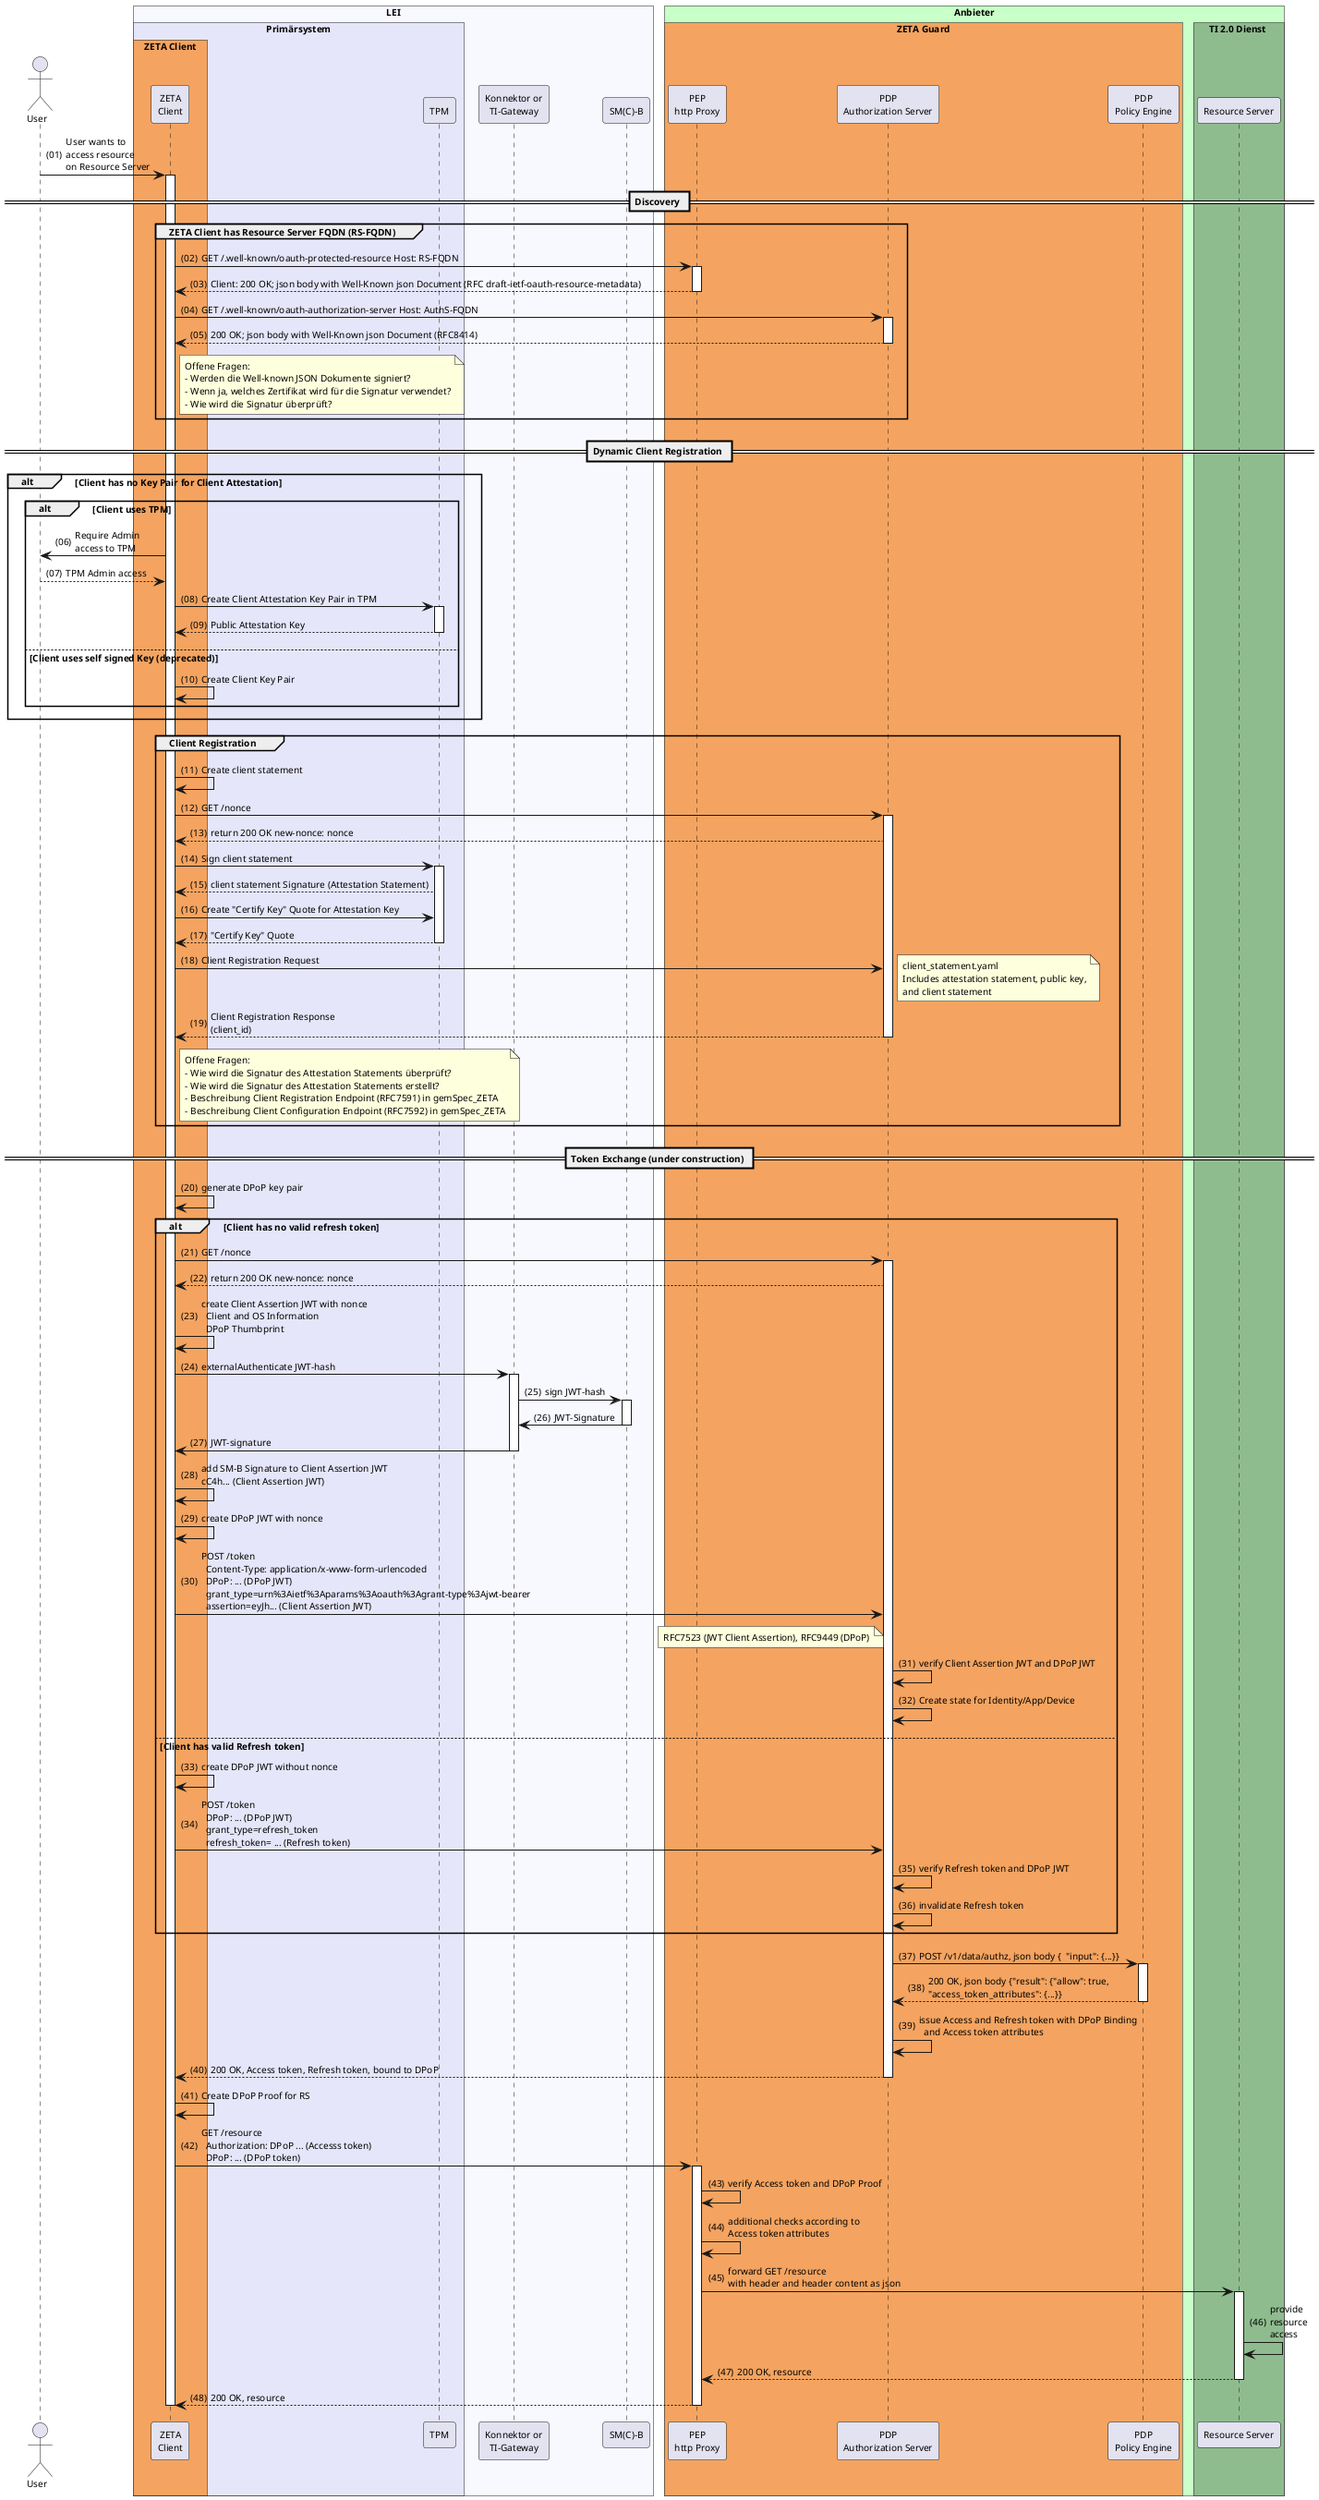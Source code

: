 @startuml "SM-B-Auth-token-exchange"
autonumber "(00)"
skinparam defaultFontSize 10
skinparam defaultFontName Helvetica
skinparam DefaultMonospacedFontName Courier
skinparam lengthAdjust none

!pragma teoz true

Actor User
box "LEI" #GhostWhite
  box "Primärsystem" #Lavender
    box "ZETA Client" #SandyBrown
      participant Client as "ZETA\nClient"
    end box
    participant TPM as "TPM"
  end box
  participant Konnektor as "Konnektor or\nTI-Gateway"
  participant SMB as "SM(C)-B"
end box

box "Anbieter" #TECHNOLOGY
  box "ZETA Guard" #SandyBrown
    participant HP as "PEP\nhttp Proxy"
    participant AuthS as "PDP\nAuthorization Server" 
    participant PE as "PDP\nPolicy Engine"
  end box
    box TI 2.0 Dienst #DarkSeaGreen
      participant RS as "Resource Server"
    end box
end box

User -> Client: User wants to\naccess resource\non Resource Server
activate Client

== Discovery ==
group ZETA Client has Resource Server FQDN (RS-FQDN)
  Client -> HP: GET /.well-known/oauth-protected-resource Host: RS-FQDN
  activate HP
  HP --> Client: Client: 200 OK; json body with Well-Known json Document (RFC draft-ietf-oauth-resource-metadata)
  deactivate HP
  Client -> AuthS: GET /.well-known/oauth-authorization-server Host: AuthS-FQDN
  activate AuthS
  AuthS --> Client: 200 OK; json body with Well-Known json Document (RFC8414)
  deactivate AuthS
  
  note right of Client
    Offene Fragen:
    - Werden die Well-known JSON Dokumente signiert?
    - Wenn ja, welches Zertifikat wird für die Signatur verwendet?
    - Wie wird die Signatur überprüft?
  end note

end

== Dynamic Client Registration ==

alt Client has no Key Pair for Client Attestation
  alt Client uses TPM
    Client -> User: Require Admin\naccess to TPM
    User --> Client: TPM Admin access
    Client -> TPM: Create Client Attestation Key Pair in TPM
    activate TPM
    TPM --> Client: Public Attestation Key
    deactivate TPM
  else Client uses self signed Key (deprecated)
    Client -> Client: Create Client Key Pair
  end
end

group Client Registration
  Client -> Client: Create client statement
  Client -> AuthS: GET /nonce
  activate AuthS
  AuthS --> Client: return 200 OK new-nonce: nonce  
  Client -> TPM: Sign client statement
  activate TPM
  TPM --> Client: client statement Signature (Attestation Statement)
    Client -> TPM: Create "Certify Key" Quote for Attestation Key
    TPM --> Client: "Certify Key" Quote

  deactivate TPM

  Client -> AuthS: Client Registration Request
  note right: client_statement.yaml\nIncludes attestation statement, public key,\nand client statement
  AuthS --> Client: Client Registration Response\n(client_id)
  deactivate AuthS

  note right of Client
    Offene Fragen:
    - Wie wird die Signatur des Attestation Statements überprüft?
    - Wie wird die Signatur des Attestation Statements erstellt?
    - Beschreibung Client Registration Endpoint (RFC7591) in gemSpec_ZETA
    - Beschreibung Client Configuration Endpoint (RFC7592) in gemSpec_ZETA
  end note

end
== Token Exchange (under construction) ==
Client -> Client: generate DPoP key pair

alt Client has no valid refresh token
Client -> AuthS: GET /nonce
activate AuthS
AuthS --> Client: return 200 OK new-nonce: nonce
Client -> Client: create Client Assertion JWT with nonce\n  Client and OS Information\n  DPoP Thumbprint
Client -> Konnektor: externalAuthenticate JWT-hash
activate Konnektor
Konnektor -> SMB: sign JWT-hash
activate SMB
SMB -> Konnektor: JWT-Signature
deactivate SMB
Konnektor -> Client: JWT-signature
deactivate Konnektor

Client -> Client: add SM-B Signature to Client Assertion JWT\n\
cC4h... (Client Assertion JWT)
Client -> Client: create DPoP JWT with nonce
Client -> AuthS: POST /token\n\
  Content-Type: application/x-www-form-urlencoded\n\
  DPoP: ... (DPoP JWT)\n\
  grant_type=urn%3Aietf%3Aparams%3Aoauth%3Agrant-type%3Ajwt-bearer\n\
  assertion=eyJh... (Client Assertion JWT)
note left of AuthS
  RFC7523 (JWT Client Assertion), RFC9449 (DPoP)
end note
AuthS -> AuthS: verify Client Assertion JWT and DPoP JWT
AuthS -> AuthS: Create state for Identity/App/Device

else Client has valid Refresh token
Client -> Client: create DPoP JWT without nonce
Client -> AuthS: POST /token\n\
  DPoP: ... (DPoP JWT)\n\
  grant_type=refresh_token\n\
  refresh_token= ... (Refresh token)
AuthS -> AuthS: verify Refresh token and DPoP JWT
AuthS -> AuthS: invalidate Refresh token
end

AuthS -> PE: POST /v1/data/authz, json body {  "input": {...}} 
activate PE
PE --> AuthS: 200 OK, json body {"result": {"allow": true,\n\
"access_token_attributes": {...}}
deactivate PE
AuthS -> AuthS: issue Access and Refresh token with DPoP Binding\n\
  and Access token attributes
AuthS --> Client: 200 OK, Access token, Refresh token, bound to DPoP
deactivate AuthS

Client -> Client: Create DPoP Proof for RS
Client -> HP: GET /resource\n\
  Authorization: DPoP ... (Accesss token)\n\
  DPoP: ... (DPoP token)
activate HP
HP -> HP: verify Access token and DPoP Proof
HP -> HP: additional checks according to\n\
Access token attributes
HP -> RS: forward GET /resource\n\
with header and header content as json
activate RS
RS -> RS: provide\nresource\naccess
RS --> HP: 200 OK, resource
deactivate RS
HP --> Client: 200 OK, resource
deactivate HP
deactivate RS
deactivate Client

@enduml